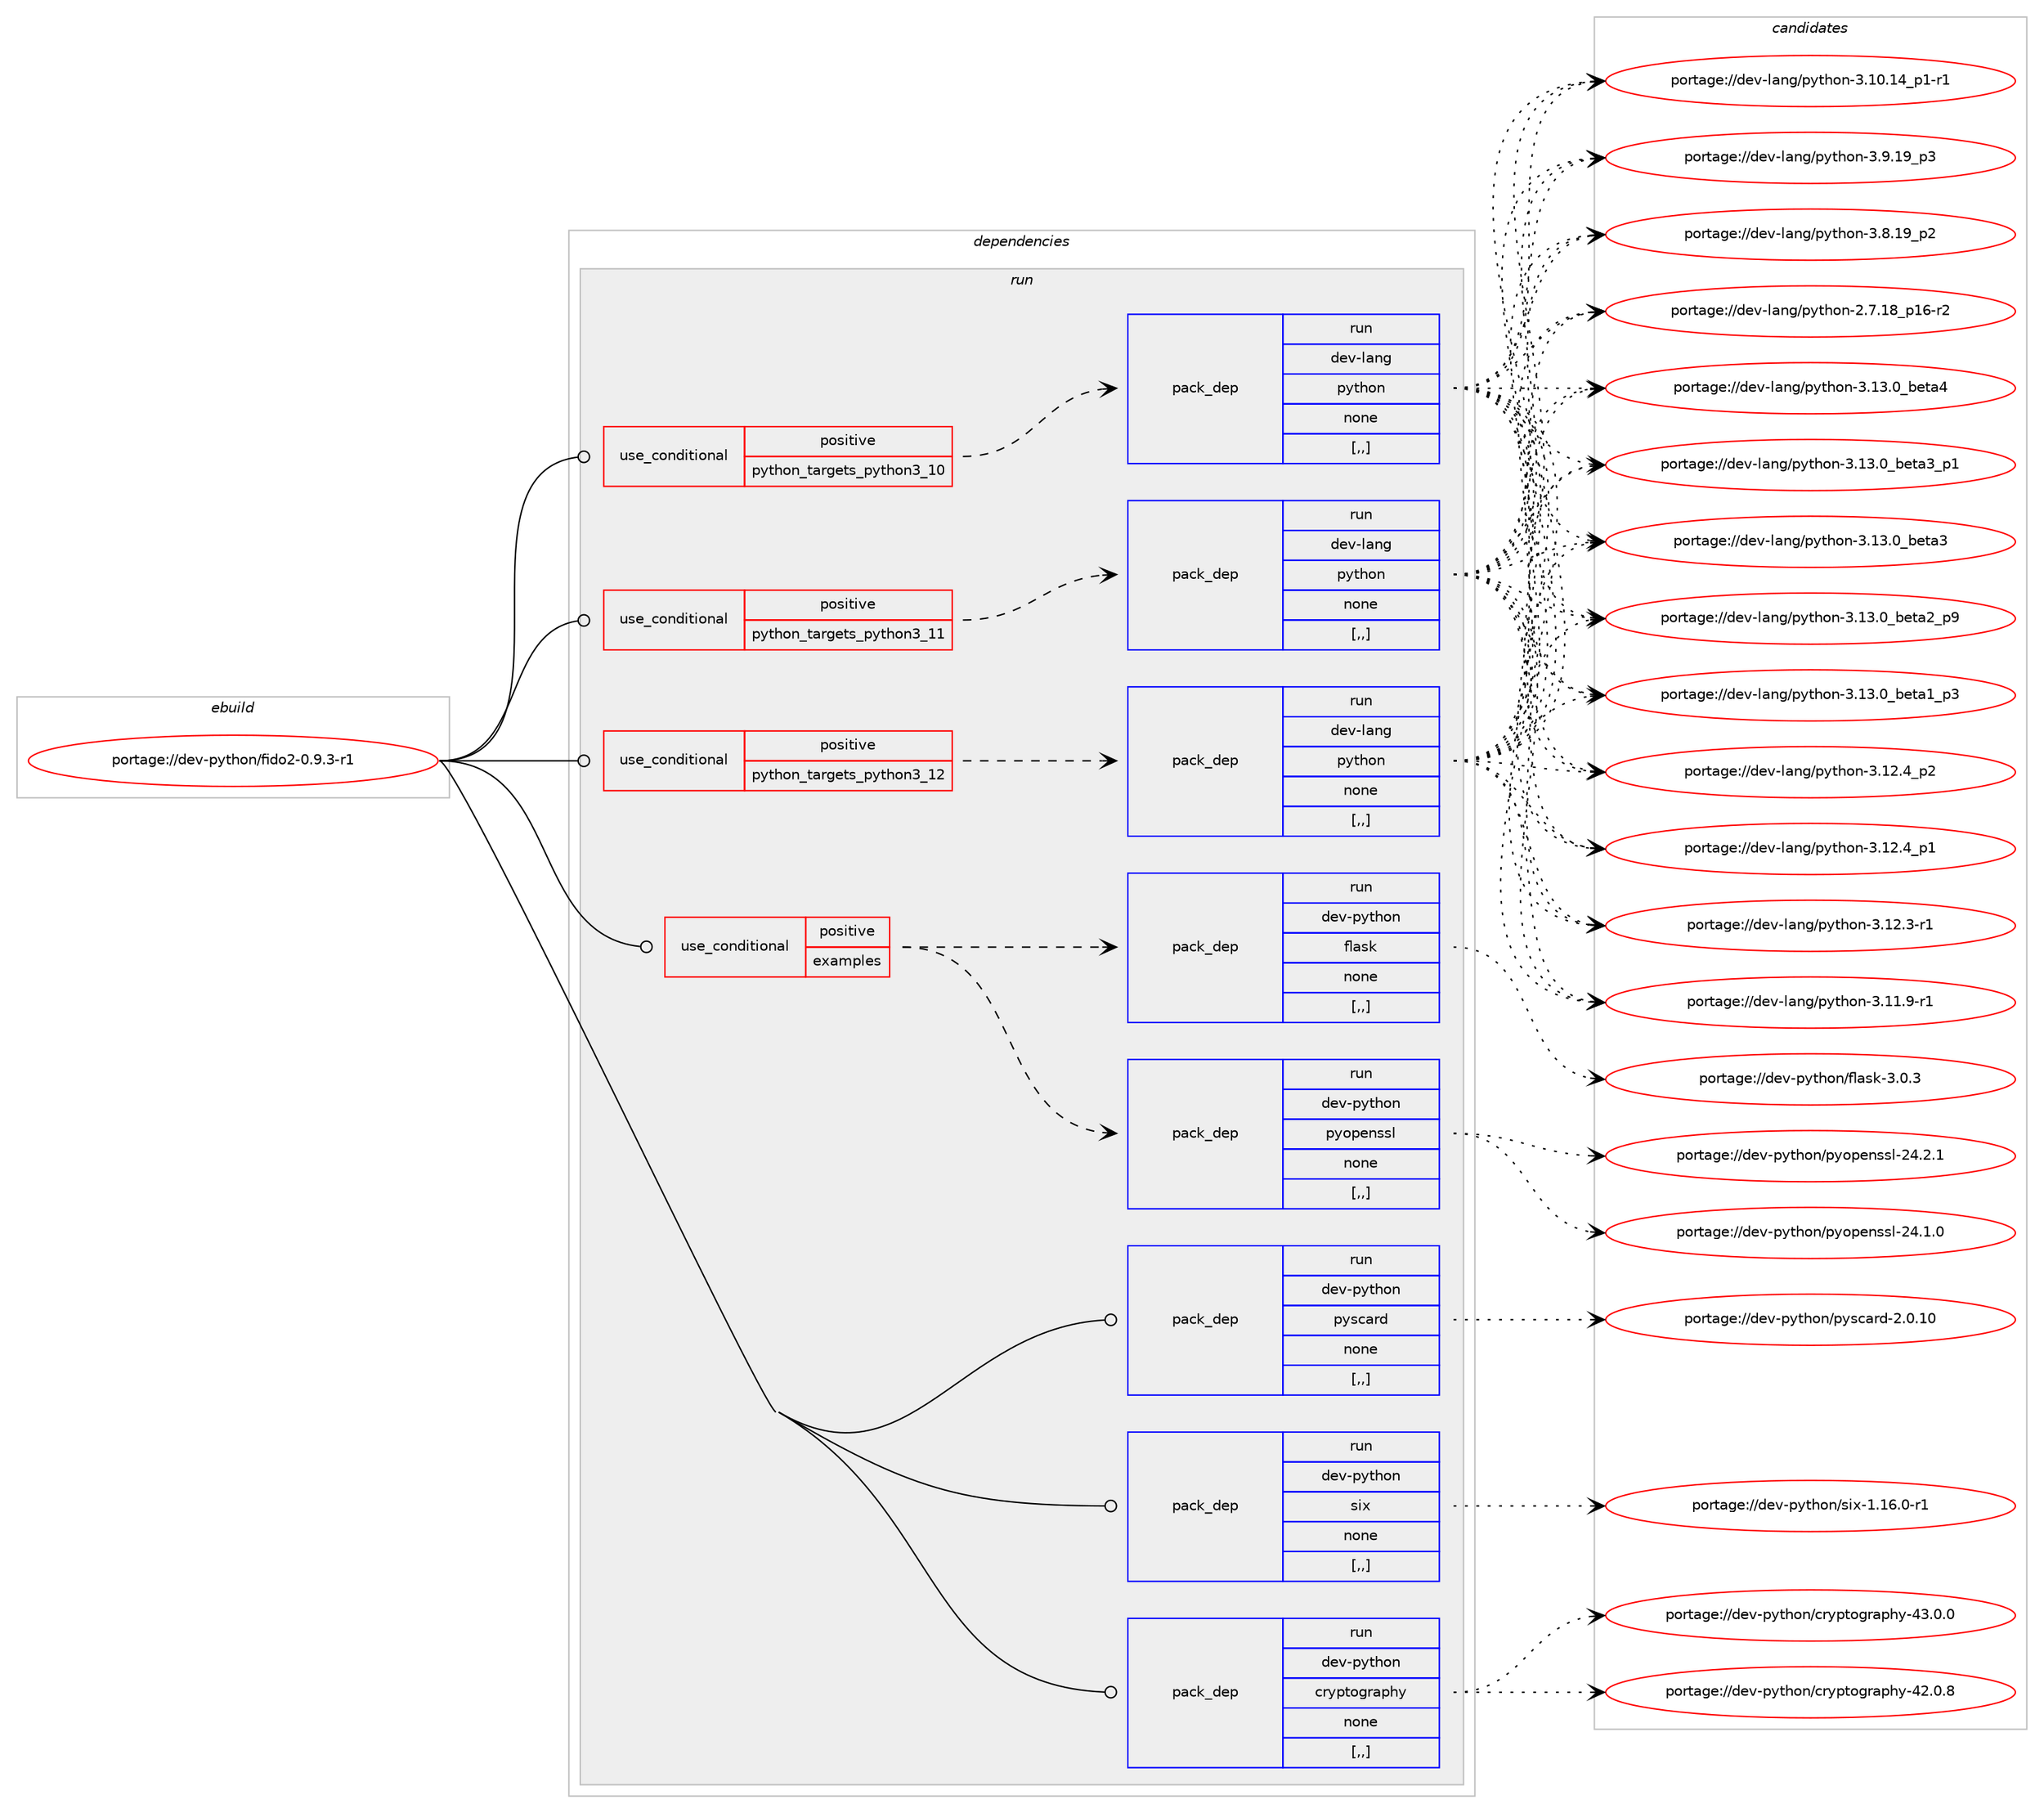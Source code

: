 digraph prolog {

# *************
# Graph options
# *************

newrank=true;
concentrate=true;
compound=true;
graph [rankdir=LR,fontname=Helvetica,fontsize=10,ranksep=1.5];#, ranksep=2.5, nodesep=0.2];
edge  [arrowhead=vee];
node  [fontname=Helvetica,fontsize=10];

# **********
# The ebuild
# **********

subgraph cluster_leftcol {
color=gray;
label=<<i>ebuild</i>>;
id [label="portage://dev-python/fido2-0.9.3-r1", color=red, width=4, href="../dev-python/fido2-0.9.3-r1.svg"];
}

# ****************
# The dependencies
# ****************

subgraph cluster_midcol {
color=gray;
label=<<i>dependencies</i>>;
subgraph cluster_compile {
fillcolor="#eeeeee";
style=filled;
label=<<i>compile</i>>;
}
subgraph cluster_compileandrun {
fillcolor="#eeeeee";
style=filled;
label=<<i>compile and run</i>>;
}
subgraph cluster_run {
fillcolor="#eeeeee";
style=filled;
label=<<i>run</i>>;
subgraph cond32818 {
dependency146506 [label=<<TABLE BORDER="0" CELLBORDER="1" CELLSPACING="0" CELLPADDING="4"><TR><TD ROWSPAN="3" CELLPADDING="10">use_conditional</TD></TR><TR><TD>positive</TD></TR><TR><TD>examples</TD></TR></TABLE>>, shape=none, color=red];
subgraph pack112438 {
dependency146507 [label=<<TABLE BORDER="0" CELLBORDER="1" CELLSPACING="0" CELLPADDING="4" WIDTH="220"><TR><TD ROWSPAN="6" CELLPADDING="30">pack_dep</TD></TR><TR><TD WIDTH="110">run</TD></TR><TR><TD>dev-python</TD></TR><TR><TD>flask</TD></TR><TR><TD>none</TD></TR><TR><TD>[,,]</TD></TR></TABLE>>, shape=none, color=blue];
}
dependency146506:e -> dependency146507:w [weight=20,style="dashed",arrowhead="vee"];
subgraph pack112439 {
dependency146508 [label=<<TABLE BORDER="0" CELLBORDER="1" CELLSPACING="0" CELLPADDING="4" WIDTH="220"><TR><TD ROWSPAN="6" CELLPADDING="30">pack_dep</TD></TR><TR><TD WIDTH="110">run</TD></TR><TR><TD>dev-python</TD></TR><TR><TD>pyopenssl</TD></TR><TR><TD>none</TD></TR><TR><TD>[,,]</TD></TR></TABLE>>, shape=none, color=blue];
}
dependency146506:e -> dependency146508:w [weight=20,style="dashed",arrowhead="vee"];
}
id:e -> dependency146506:w [weight=20,style="solid",arrowhead="odot"];
subgraph cond32819 {
dependency146509 [label=<<TABLE BORDER="0" CELLBORDER="1" CELLSPACING="0" CELLPADDING="4"><TR><TD ROWSPAN="3" CELLPADDING="10">use_conditional</TD></TR><TR><TD>positive</TD></TR><TR><TD>python_targets_python3_10</TD></TR></TABLE>>, shape=none, color=red];
subgraph pack112440 {
dependency146510 [label=<<TABLE BORDER="0" CELLBORDER="1" CELLSPACING="0" CELLPADDING="4" WIDTH="220"><TR><TD ROWSPAN="6" CELLPADDING="30">pack_dep</TD></TR><TR><TD WIDTH="110">run</TD></TR><TR><TD>dev-lang</TD></TR><TR><TD>python</TD></TR><TR><TD>none</TD></TR><TR><TD>[,,]</TD></TR></TABLE>>, shape=none, color=blue];
}
dependency146509:e -> dependency146510:w [weight=20,style="dashed",arrowhead="vee"];
}
id:e -> dependency146509:w [weight=20,style="solid",arrowhead="odot"];
subgraph cond32820 {
dependency146511 [label=<<TABLE BORDER="0" CELLBORDER="1" CELLSPACING="0" CELLPADDING="4"><TR><TD ROWSPAN="3" CELLPADDING="10">use_conditional</TD></TR><TR><TD>positive</TD></TR><TR><TD>python_targets_python3_11</TD></TR></TABLE>>, shape=none, color=red];
subgraph pack112441 {
dependency146512 [label=<<TABLE BORDER="0" CELLBORDER="1" CELLSPACING="0" CELLPADDING="4" WIDTH="220"><TR><TD ROWSPAN="6" CELLPADDING="30">pack_dep</TD></TR><TR><TD WIDTH="110">run</TD></TR><TR><TD>dev-lang</TD></TR><TR><TD>python</TD></TR><TR><TD>none</TD></TR><TR><TD>[,,]</TD></TR></TABLE>>, shape=none, color=blue];
}
dependency146511:e -> dependency146512:w [weight=20,style="dashed",arrowhead="vee"];
}
id:e -> dependency146511:w [weight=20,style="solid",arrowhead="odot"];
subgraph cond32821 {
dependency146513 [label=<<TABLE BORDER="0" CELLBORDER="1" CELLSPACING="0" CELLPADDING="4"><TR><TD ROWSPAN="3" CELLPADDING="10">use_conditional</TD></TR><TR><TD>positive</TD></TR><TR><TD>python_targets_python3_12</TD></TR></TABLE>>, shape=none, color=red];
subgraph pack112442 {
dependency146514 [label=<<TABLE BORDER="0" CELLBORDER="1" CELLSPACING="0" CELLPADDING="4" WIDTH="220"><TR><TD ROWSPAN="6" CELLPADDING="30">pack_dep</TD></TR><TR><TD WIDTH="110">run</TD></TR><TR><TD>dev-lang</TD></TR><TR><TD>python</TD></TR><TR><TD>none</TD></TR><TR><TD>[,,]</TD></TR></TABLE>>, shape=none, color=blue];
}
dependency146513:e -> dependency146514:w [weight=20,style="dashed",arrowhead="vee"];
}
id:e -> dependency146513:w [weight=20,style="solid",arrowhead="odot"];
subgraph pack112443 {
dependency146515 [label=<<TABLE BORDER="0" CELLBORDER="1" CELLSPACING="0" CELLPADDING="4" WIDTH="220"><TR><TD ROWSPAN="6" CELLPADDING="30">pack_dep</TD></TR><TR><TD WIDTH="110">run</TD></TR><TR><TD>dev-python</TD></TR><TR><TD>cryptography</TD></TR><TR><TD>none</TD></TR><TR><TD>[,,]</TD></TR></TABLE>>, shape=none, color=blue];
}
id:e -> dependency146515:w [weight=20,style="solid",arrowhead="odot"];
subgraph pack112444 {
dependency146516 [label=<<TABLE BORDER="0" CELLBORDER="1" CELLSPACING="0" CELLPADDING="4" WIDTH="220"><TR><TD ROWSPAN="6" CELLPADDING="30">pack_dep</TD></TR><TR><TD WIDTH="110">run</TD></TR><TR><TD>dev-python</TD></TR><TR><TD>pyscard</TD></TR><TR><TD>none</TD></TR><TR><TD>[,,]</TD></TR></TABLE>>, shape=none, color=blue];
}
id:e -> dependency146516:w [weight=20,style="solid",arrowhead="odot"];
subgraph pack112445 {
dependency146517 [label=<<TABLE BORDER="0" CELLBORDER="1" CELLSPACING="0" CELLPADDING="4" WIDTH="220"><TR><TD ROWSPAN="6" CELLPADDING="30">pack_dep</TD></TR><TR><TD WIDTH="110">run</TD></TR><TR><TD>dev-python</TD></TR><TR><TD>six</TD></TR><TR><TD>none</TD></TR><TR><TD>[,,]</TD></TR></TABLE>>, shape=none, color=blue];
}
id:e -> dependency146517:w [weight=20,style="solid",arrowhead="odot"];
}
}

# **************
# The candidates
# **************

subgraph cluster_choices {
rank=same;
color=gray;
label=<<i>candidates</i>>;

subgraph choice112438 {
color=black;
nodesep=1;
choice100101118451121211161041111104710210897115107455146484651 [label="portage://dev-python/flask-3.0.3", color=red, width=4,href="../dev-python/flask-3.0.3.svg"];
dependency146507:e -> choice100101118451121211161041111104710210897115107455146484651:w [style=dotted,weight="100"];
}
subgraph choice112439 {
color=black;
nodesep=1;
choice100101118451121211161041111104711212111111210111011511510845505246504649 [label="portage://dev-python/pyopenssl-24.2.1", color=red, width=4,href="../dev-python/pyopenssl-24.2.1.svg"];
choice100101118451121211161041111104711212111111210111011511510845505246494648 [label="portage://dev-python/pyopenssl-24.1.0", color=red, width=4,href="../dev-python/pyopenssl-24.1.0.svg"];
dependency146508:e -> choice100101118451121211161041111104711212111111210111011511510845505246504649:w [style=dotted,weight="100"];
dependency146508:e -> choice100101118451121211161041111104711212111111210111011511510845505246494648:w [style=dotted,weight="100"];
}
subgraph choice112440 {
color=black;
nodesep=1;
choice1001011184510897110103471121211161041111104551464951464895981011169752 [label="portage://dev-lang/python-3.13.0_beta4", color=red, width=4,href="../dev-lang/python-3.13.0_beta4.svg"];
choice10010111845108971101034711212111610411111045514649514648959810111697519511249 [label="portage://dev-lang/python-3.13.0_beta3_p1", color=red, width=4,href="../dev-lang/python-3.13.0_beta3_p1.svg"];
choice1001011184510897110103471121211161041111104551464951464895981011169751 [label="portage://dev-lang/python-3.13.0_beta3", color=red, width=4,href="../dev-lang/python-3.13.0_beta3.svg"];
choice10010111845108971101034711212111610411111045514649514648959810111697509511257 [label="portage://dev-lang/python-3.13.0_beta2_p9", color=red, width=4,href="../dev-lang/python-3.13.0_beta2_p9.svg"];
choice10010111845108971101034711212111610411111045514649514648959810111697499511251 [label="portage://dev-lang/python-3.13.0_beta1_p3", color=red, width=4,href="../dev-lang/python-3.13.0_beta1_p3.svg"];
choice100101118451089711010347112121116104111110455146495046529511250 [label="portage://dev-lang/python-3.12.4_p2", color=red, width=4,href="../dev-lang/python-3.12.4_p2.svg"];
choice100101118451089711010347112121116104111110455146495046529511249 [label="portage://dev-lang/python-3.12.4_p1", color=red, width=4,href="../dev-lang/python-3.12.4_p1.svg"];
choice100101118451089711010347112121116104111110455146495046514511449 [label="portage://dev-lang/python-3.12.3-r1", color=red, width=4,href="../dev-lang/python-3.12.3-r1.svg"];
choice100101118451089711010347112121116104111110455146494946574511449 [label="portage://dev-lang/python-3.11.9-r1", color=red, width=4,href="../dev-lang/python-3.11.9-r1.svg"];
choice100101118451089711010347112121116104111110455146494846495295112494511449 [label="portage://dev-lang/python-3.10.14_p1-r1", color=red, width=4,href="../dev-lang/python-3.10.14_p1-r1.svg"];
choice100101118451089711010347112121116104111110455146574649579511251 [label="portage://dev-lang/python-3.9.19_p3", color=red, width=4,href="../dev-lang/python-3.9.19_p3.svg"];
choice100101118451089711010347112121116104111110455146564649579511250 [label="portage://dev-lang/python-3.8.19_p2", color=red, width=4,href="../dev-lang/python-3.8.19_p2.svg"];
choice100101118451089711010347112121116104111110455046554649569511249544511450 [label="portage://dev-lang/python-2.7.18_p16-r2", color=red, width=4,href="../dev-lang/python-2.7.18_p16-r2.svg"];
dependency146510:e -> choice1001011184510897110103471121211161041111104551464951464895981011169752:w [style=dotted,weight="100"];
dependency146510:e -> choice10010111845108971101034711212111610411111045514649514648959810111697519511249:w [style=dotted,weight="100"];
dependency146510:e -> choice1001011184510897110103471121211161041111104551464951464895981011169751:w [style=dotted,weight="100"];
dependency146510:e -> choice10010111845108971101034711212111610411111045514649514648959810111697509511257:w [style=dotted,weight="100"];
dependency146510:e -> choice10010111845108971101034711212111610411111045514649514648959810111697499511251:w [style=dotted,weight="100"];
dependency146510:e -> choice100101118451089711010347112121116104111110455146495046529511250:w [style=dotted,weight="100"];
dependency146510:e -> choice100101118451089711010347112121116104111110455146495046529511249:w [style=dotted,weight="100"];
dependency146510:e -> choice100101118451089711010347112121116104111110455146495046514511449:w [style=dotted,weight="100"];
dependency146510:e -> choice100101118451089711010347112121116104111110455146494946574511449:w [style=dotted,weight="100"];
dependency146510:e -> choice100101118451089711010347112121116104111110455146494846495295112494511449:w [style=dotted,weight="100"];
dependency146510:e -> choice100101118451089711010347112121116104111110455146574649579511251:w [style=dotted,weight="100"];
dependency146510:e -> choice100101118451089711010347112121116104111110455146564649579511250:w [style=dotted,weight="100"];
dependency146510:e -> choice100101118451089711010347112121116104111110455046554649569511249544511450:w [style=dotted,weight="100"];
}
subgraph choice112441 {
color=black;
nodesep=1;
choice1001011184510897110103471121211161041111104551464951464895981011169752 [label="portage://dev-lang/python-3.13.0_beta4", color=red, width=4,href="../dev-lang/python-3.13.0_beta4.svg"];
choice10010111845108971101034711212111610411111045514649514648959810111697519511249 [label="portage://dev-lang/python-3.13.0_beta3_p1", color=red, width=4,href="../dev-lang/python-3.13.0_beta3_p1.svg"];
choice1001011184510897110103471121211161041111104551464951464895981011169751 [label="portage://dev-lang/python-3.13.0_beta3", color=red, width=4,href="../dev-lang/python-3.13.0_beta3.svg"];
choice10010111845108971101034711212111610411111045514649514648959810111697509511257 [label="portage://dev-lang/python-3.13.0_beta2_p9", color=red, width=4,href="../dev-lang/python-3.13.0_beta2_p9.svg"];
choice10010111845108971101034711212111610411111045514649514648959810111697499511251 [label="portage://dev-lang/python-3.13.0_beta1_p3", color=red, width=4,href="../dev-lang/python-3.13.0_beta1_p3.svg"];
choice100101118451089711010347112121116104111110455146495046529511250 [label="portage://dev-lang/python-3.12.4_p2", color=red, width=4,href="../dev-lang/python-3.12.4_p2.svg"];
choice100101118451089711010347112121116104111110455146495046529511249 [label="portage://dev-lang/python-3.12.4_p1", color=red, width=4,href="../dev-lang/python-3.12.4_p1.svg"];
choice100101118451089711010347112121116104111110455146495046514511449 [label="portage://dev-lang/python-3.12.3-r1", color=red, width=4,href="../dev-lang/python-3.12.3-r1.svg"];
choice100101118451089711010347112121116104111110455146494946574511449 [label="portage://dev-lang/python-3.11.9-r1", color=red, width=4,href="../dev-lang/python-3.11.9-r1.svg"];
choice100101118451089711010347112121116104111110455146494846495295112494511449 [label="portage://dev-lang/python-3.10.14_p1-r1", color=red, width=4,href="../dev-lang/python-3.10.14_p1-r1.svg"];
choice100101118451089711010347112121116104111110455146574649579511251 [label="portage://dev-lang/python-3.9.19_p3", color=red, width=4,href="../dev-lang/python-3.9.19_p3.svg"];
choice100101118451089711010347112121116104111110455146564649579511250 [label="portage://dev-lang/python-3.8.19_p2", color=red, width=4,href="../dev-lang/python-3.8.19_p2.svg"];
choice100101118451089711010347112121116104111110455046554649569511249544511450 [label="portage://dev-lang/python-2.7.18_p16-r2", color=red, width=4,href="../dev-lang/python-2.7.18_p16-r2.svg"];
dependency146512:e -> choice1001011184510897110103471121211161041111104551464951464895981011169752:w [style=dotted,weight="100"];
dependency146512:e -> choice10010111845108971101034711212111610411111045514649514648959810111697519511249:w [style=dotted,weight="100"];
dependency146512:e -> choice1001011184510897110103471121211161041111104551464951464895981011169751:w [style=dotted,weight="100"];
dependency146512:e -> choice10010111845108971101034711212111610411111045514649514648959810111697509511257:w [style=dotted,weight="100"];
dependency146512:e -> choice10010111845108971101034711212111610411111045514649514648959810111697499511251:w [style=dotted,weight="100"];
dependency146512:e -> choice100101118451089711010347112121116104111110455146495046529511250:w [style=dotted,weight="100"];
dependency146512:e -> choice100101118451089711010347112121116104111110455146495046529511249:w [style=dotted,weight="100"];
dependency146512:e -> choice100101118451089711010347112121116104111110455146495046514511449:w [style=dotted,weight="100"];
dependency146512:e -> choice100101118451089711010347112121116104111110455146494946574511449:w [style=dotted,weight="100"];
dependency146512:e -> choice100101118451089711010347112121116104111110455146494846495295112494511449:w [style=dotted,weight="100"];
dependency146512:e -> choice100101118451089711010347112121116104111110455146574649579511251:w [style=dotted,weight="100"];
dependency146512:e -> choice100101118451089711010347112121116104111110455146564649579511250:w [style=dotted,weight="100"];
dependency146512:e -> choice100101118451089711010347112121116104111110455046554649569511249544511450:w [style=dotted,weight="100"];
}
subgraph choice112442 {
color=black;
nodesep=1;
choice1001011184510897110103471121211161041111104551464951464895981011169752 [label="portage://dev-lang/python-3.13.0_beta4", color=red, width=4,href="../dev-lang/python-3.13.0_beta4.svg"];
choice10010111845108971101034711212111610411111045514649514648959810111697519511249 [label="portage://dev-lang/python-3.13.0_beta3_p1", color=red, width=4,href="../dev-lang/python-3.13.0_beta3_p1.svg"];
choice1001011184510897110103471121211161041111104551464951464895981011169751 [label="portage://dev-lang/python-3.13.0_beta3", color=red, width=4,href="../dev-lang/python-3.13.0_beta3.svg"];
choice10010111845108971101034711212111610411111045514649514648959810111697509511257 [label="portage://dev-lang/python-3.13.0_beta2_p9", color=red, width=4,href="../dev-lang/python-3.13.0_beta2_p9.svg"];
choice10010111845108971101034711212111610411111045514649514648959810111697499511251 [label="portage://dev-lang/python-3.13.0_beta1_p3", color=red, width=4,href="../dev-lang/python-3.13.0_beta1_p3.svg"];
choice100101118451089711010347112121116104111110455146495046529511250 [label="portage://dev-lang/python-3.12.4_p2", color=red, width=4,href="../dev-lang/python-3.12.4_p2.svg"];
choice100101118451089711010347112121116104111110455146495046529511249 [label="portage://dev-lang/python-3.12.4_p1", color=red, width=4,href="../dev-lang/python-3.12.4_p1.svg"];
choice100101118451089711010347112121116104111110455146495046514511449 [label="portage://dev-lang/python-3.12.3-r1", color=red, width=4,href="../dev-lang/python-3.12.3-r1.svg"];
choice100101118451089711010347112121116104111110455146494946574511449 [label="portage://dev-lang/python-3.11.9-r1", color=red, width=4,href="../dev-lang/python-3.11.9-r1.svg"];
choice100101118451089711010347112121116104111110455146494846495295112494511449 [label="portage://dev-lang/python-3.10.14_p1-r1", color=red, width=4,href="../dev-lang/python-3.10.14_p1-r1.svg"];
choice100101118451089711010347112121116104111110455146574649579511251 [label="portage://dev-lang/python-3.9.19_p3", color=red, width=4,href="../dev-lang/python-3.9.19_p3.svg"];
choice100101118451089711010347112121116104111110455146564649579511250 [label="portage://dev-lang/python-3.8.19_p2", color=red, width=4,href="../dev-lang/python-3.8.19_p2.svg"];
choice100101118451089711010347112121116104111110455046554649569511249544511450 [label="portage://dev-lang/python-2.7.18_p16-r2", color=red, width=4,href="../dev-lang/python-2.7.18_p16-r2.svg"];
dependency146514:e -> choice1001011184510897110103471121211161041111104551464951464895981011169752:w [style=dotted,weight="100"];
dependency146514:e -> choice10010111845108971101034711212111610411111045514649514648959810111697519511249:w [style=dotted,weight="100"];
dependency146514:e -> choice1001011184510897110103471121211161041111104551464951464895981011169751:w [style=dotted,weight="100"];
dependency146514:e -> choice10010111845108971101034711212111610411111045514649514648959810111697509511257:w [style=dotted,weight="100"];
dependency146514:e -> choice10010111845108971101034711212111610411111045514649514648959810111697499511251:w [style=dotted,weight="100"];
dependency146514:e -> choice100101118451089711010347112121116104111110455146495046529511250:w [style=dotted,weight="100"];
dependency146514:e -> choice100101118451089711010347112121116104111110455146495046529511249:w [style=dotted,weight="100"];
dependency146514:e -> choice100101118451089711010347112121116104111110455146495046514511449:w [style=dotted,weight="100"];
dependency146514:e -> choice100101118451089711010347112121116104111110455146494946574511449:w [style=dotted,weight="100"];
dependency146514:e -> choice100101118451089711010347112121116104111110455146494846495295112494511449:w [style=dotted,weight="100"];
dependency146514:e -> choice100101118451089711010347112121116104111110455146574649579511251:w [style=dotted,weight="100"];
dependency146514:e -> choice100101118451089711010347112121116104111110455146564649579511250:w [style=dotted,weight="100"];
dependency146514:e -> choice100101118451089711010347112121116104111110455046554649569511249544511450:w [style=dotted,weight="100"];
}
subgraph choice112443 {
color=black;
nodesep=1;
choice1001011184511212111610411111047991141211121161111031149711210412145525146484648 [label="portage://dev-python/cryptography-43.0.0", color=red, width=4,href="../dev-python/cryptography-43.0.0.svg"];
choice1001011184511212111610411111047991141211121161111031149711210412145525046484656 [label="portage://dev-python/cryptography-42.0.8", color=red, width=4,href="../dev-python/cryptography-42.0.8.svg"];
dependency146515:e -> choice1001011184511212111610411111047991141211121161111031149711210412145525146484648:w [style=dotted,weight="100"];
dependency146515:e -> choice1001011184511212111610411111047991141211121161111031149711210412145525046484656:w [style=dotted,weight="100"];
}
subgraph choice112444 {
color=black;
nodesep=1;
choice1001011184511212111610411111047112121115999711410045504648464948 [label="portage://dev-python/pyscard-2.0.10", color=red, width=4,href="../dev-python/pyscard-2.0.10.svg"];
dependency146516:e -> choice1001011184511212111610411111047112121115999711410045504648464948:w [style=dotted,weight="100"];
}
subgraph choice112445 {
color=black;
nodesep=1;
choice1001011184511212111610411111047115105120454946495446484511449 [label="portage://dev-python/six-1.16.0-r1", color=red, width=4,href="../dev-python/six-1.16.0-r1.svg"];
dependency146517:e -> choice1001011184511212111610411111047115105120454946495446484511449:w [style=dotted,weight="100"];
}
}

}
